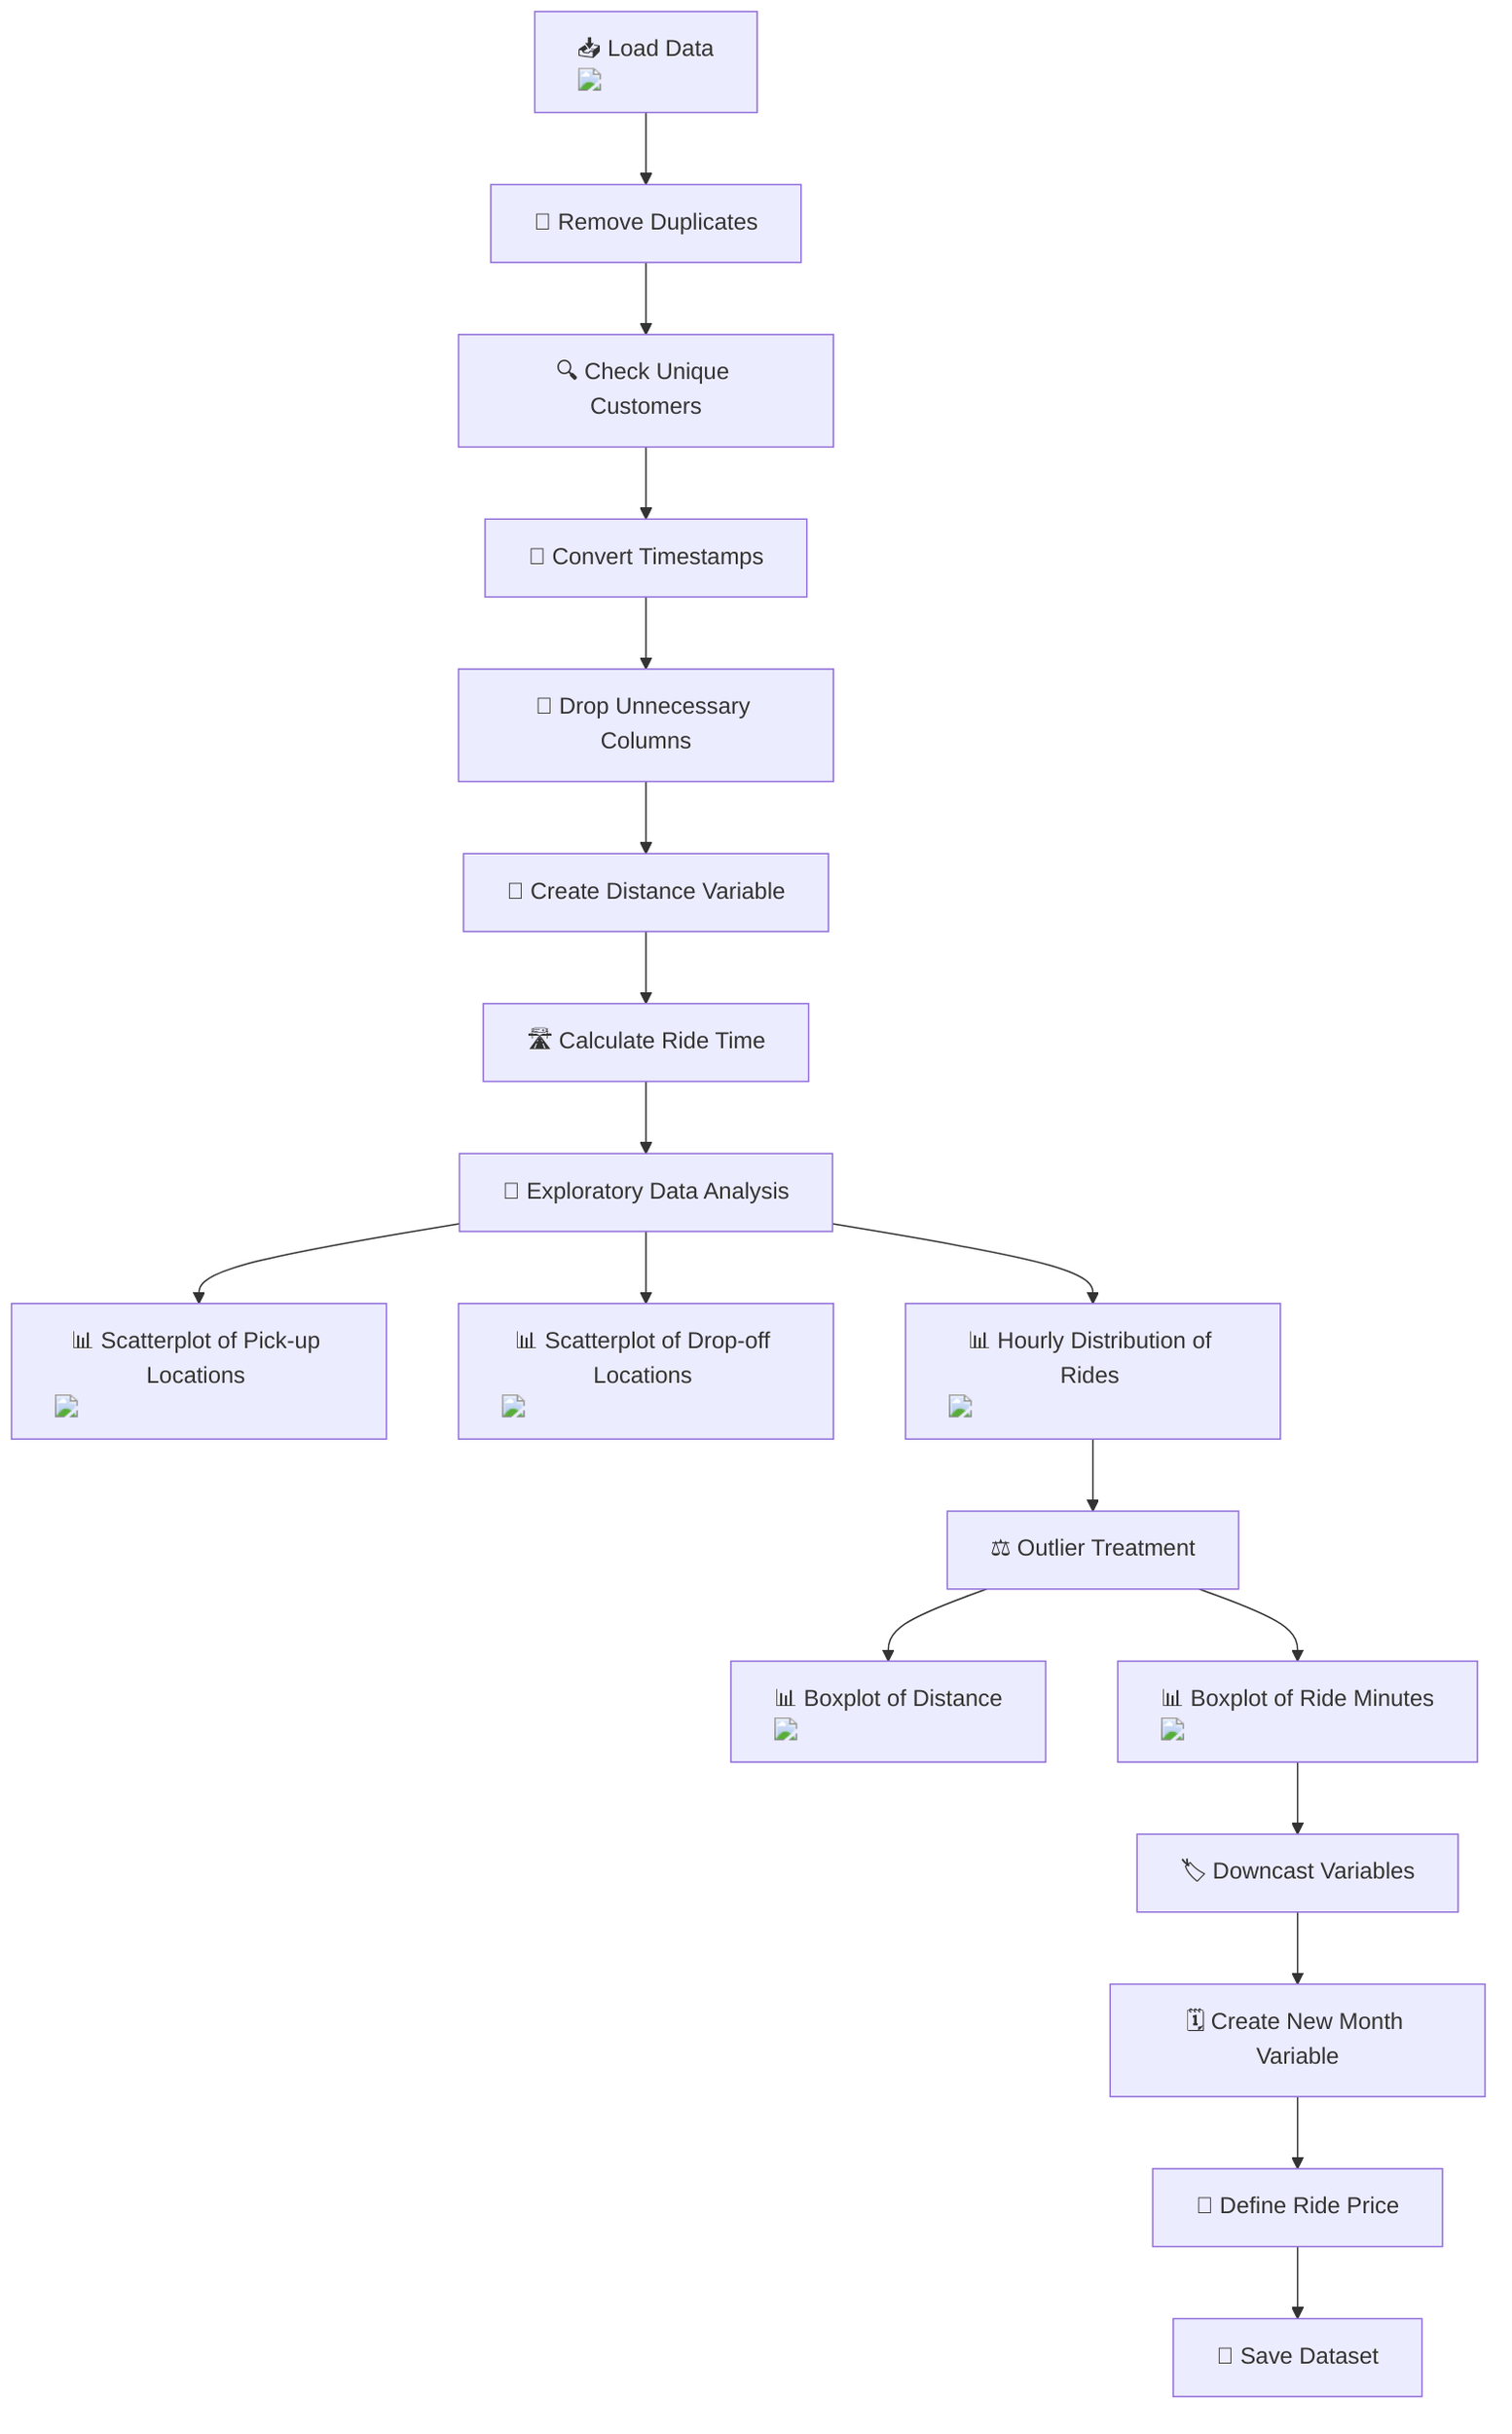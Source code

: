 graph TD
    A["📥 Load Data <img src='file.svg'/>"] --> B["🧹 Remove Duplicates"]
    B --> C["🔍 Check Unique Customers"]
    C --> D["📆 Convert Timestamps"]
    D --> E["🚫 Drop Unnecessary Columns"]
    E --> F["📏 Create Distance Variable"]
    F --> G["🛣️ Calculate Ride Time"]
    G --> H["🔎 Exploratory Data Analysis"]
    H --> I["📊 Scatterplot of Pick-up Locations <img src='dummy_plots/scatter_plot_template.svg'/>"]
    H --> J["📊 Scatterplot of Drop-off Locations <img src='dummy_plots/scatter_plot_template.svg'/>"]
    H --> K["📊 Hourly Distribution of Rides <img src='dummy_plots/barplot_template.svg'/>"]
    K --> L["⚖️ Outlier Treatment"]
    L --> M["📊 Boxplot of Distance <img src='dummy_plots/boxplot_template.svg'/>"]
    L --> N["📊 Boxplot of Ride Minutes <img src='dummy_plots/boxplot_template.svg'/>"]
    N --> O["🏷️ Downcast Variables"]
    O --> P["🗓️ Create New Month Variable"]
    P --> Q["💸 Define Ride Price"]
    Q --> R["💾 Save Dataset"]